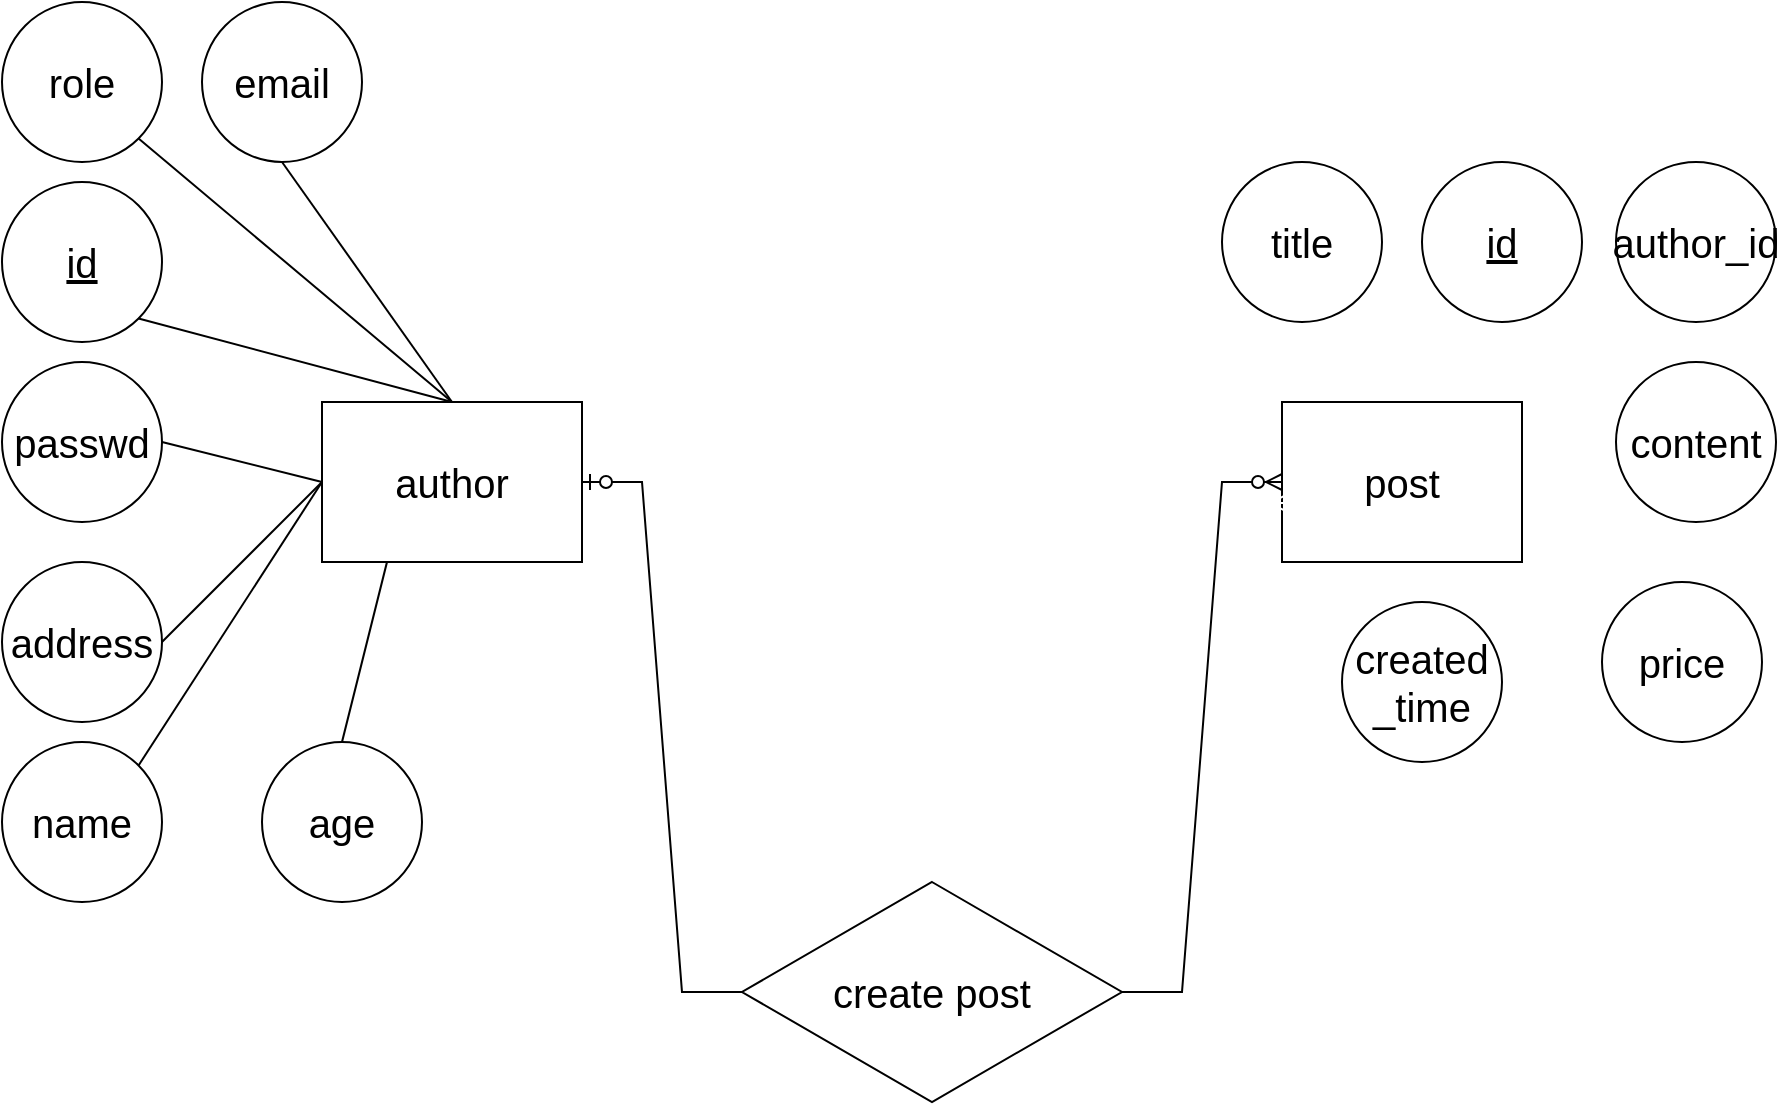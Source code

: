 <mxfile version="22.1.3" type="device">
  <diagram name="페이지-1" id="gjUgZuliDlu7qP9cRjk-">
    <mxGraphModel dx="1843" dy="763" grid="1" gridSize="10" guides="1" tooltips="1" connect="1" arrows="1" fold="1" page="1" pageScale="1" pageWidth="827" pageHeight="1169" background="#FFFFFF" math="0" shadow="0">
      <root>
        <mxCell id="0" />
        <mxCell id="1" parent="0" />
        <mxCell id="hRjFtwrQBs_lgg1Xk_2r-24" style="edgeStyle=orthogonalEdgeStyle;rounded=0;orthogonalLoop=1;jettySize=auto;html=1;exitX=1;exitY=0.5;exitDx=0;exitDy=0;" edge="1" parent="1" source="hRjFtwrQBs_lgg1Xk_2r-5">
          <mxGeometry relative="1" as="geometry">
            <mxPoint x="1070" y="690.235" as="targetPoint" />
          </mxGeometry>
        </mxCell>
        <mxCell id="hRjFtwrQBs_lgg1Xk_2r-5" value="&lt;font style=&quot;font-size: 20px;&quot;&gt;post&lt;/font&gt;" style="rounded=0;whiteSpace=wrap;html=1;" vertex="1" parent="1">
          <mxGeometry x="980" y="650" width="120" height="80" as="geometry" />
        </mxCell>
        <mxCell id="hRjFtwrQBs_lgg1Xk_2r-41" style="edgeStyle=orthogonalEdgeStyle;rounded=0;orthogonalLoop=1;jettySize=auto;html=1;exitX=0.5;exitY=0;exitDx=0;exitDy=0;strokeColor=#FFFFFF;" edge="1" parent="1" source="hRjFtwrQBs_lgg1Xk_2r-10" target="hRjFtwrQBs_lgg1Xk_2r-11">
          <mxGeometry relative="1" as="geometry">
            <Array as="points">
              <mxPoint x="565" y="622" />
              <mxPoint x="410" y="622" />
            </Array>
          </mxGeometry>
        </mxCell>
        <mxCell id="hRjFtwrQBs_lgg1Xk_2r-10" value="&lt;font style=&quot;font-size: 20px;&quot;&gt;author&lt;/font&gt;" style="rounded=0;whiteSpace=wrap;html=1;" vertex="1" parent="1">
          <mxGeometry x="500" y="650" width="130" height="80" as="geometry" />
        </mxCell>
        <mxCell id="hRjFtwrQBs_lgg1Xk_2r-11" value="&lt;font style=&quot;font-size: 20px;&quot;&gt;&lt;u&gt;id&lt;/u&gt;&lt;/font&gt;" style="ellipse;whiteSpace=wrap;html=1;aspect=fixed;" vertex="1" parent="1">
          <mxGeometry x="340" y="540" width="80" height="80" as="geometry" />
        </mxCell>
        <mxCell id="hRjFtwrQBs_lgg1Xk_2r-12" value="name" style="ellipse;whiteSpace=wrap;html=1;aspect=fixed;fontSize=20;" vertex="1" parent="1">
          <mxGeometry x="340" y="820" width="80" height="80" as="geometry" />
        </mxCell>
        <mxCell id="hRjFtwrQBs_lgg1Xk_2r-13" value="email" style="ellipse;whiteSpace=wrap;html=1;aspect=fixed;fontSize=20;" vertex="1" parent="1">
          <mxGeometry x="440" y="450" width="80" height="80" as="geometry" />
        </mxCell>
        <mxCell id="hRjFtwrQBs_lgg1Xk_2r-14" value="passwd" style="ellipse;whiteSpace=wrap;html=1;aspect=fixed;fontSize=20;direction=south;rotation=0;" vertex="1" parent="1">
          <mxGeometry x="340" y="630" width="80" height="80" as="geometry" />
        </mxCell>
        <mxCell id="hRjFtwrQBs_lgg1Xk_2r-19" value="role" style="ellipse;whiteSpace=wrap;html=1;aspect=fixed;fontSize=20;" vertex="1" parent="1">
          <mxGeometry x="340" y="450" width="80" height="80" as="geometry" />
        </mxCell>
        <mxCell id="hRjFtwrQBs_lgg1Xk_2r-20" value="age" style="ellipse;whiteSpace=wrap;html=1;aspect=fixed;fontSize=20;" vertex="1" parent="1">
          <mxGeometry x="470" y="820" width="80" height="80" as="geometry" />
        </mxCell>
        <mxCell id="hRjFtwrQBs_lgg1Xk_2r-21" value="address" style="ellipse;whiteSpace=wrap;html=1;aspect=fixed;fontSize=20;" vertex="1" parent="1">
          <mxGeometry x="340" y="730" width="80" height="80" as="geometry" />
        </mxCell>
        <mxCell id="hRjFtwrQBs_lgg1Xk_2r-23" value="" style="edgeStyle=entityRelationEdgeStyle;fontSize=20;html=1;endArrow=ERzeroToMany;endFill=1;rounded=0;exitX=1.005;exitY=0.632;exitDx=0;exitDy=0;exitPerimeter=0;fontColor=#FFFFFF;strokeColor=#FFFFFF;entryX=0.016;entryY=0.632;entryDx=0;entryDy=0;entryPerimeter=0;" edge="1" parent="1" source="hRjFtwrQBs_lgg1Xk_2r-25" target="hRjFtwrQBs_lgg1Xk_2r-5">
          <mxGeometry width="100" height="100" relative="1" as="geometry">
            <mxPoint x="830" y="800" as="sourcePoint" />
            <mxPoint x="810" y="700" as="targetPoint" />
            <Array as="points">
              <mxPoint x="720" y="700" />
              <mxPoint x="700" y="720" />
            </Array>
          </mxGeometry>
        </mxCell>
        <mxCell id="hRjFtwrQBs_lgg1Xk_2r-26" value="" style="edgeStyle=entityRelationEdgeStyle;fontSize=20;html=1;endArrow=ERzeroToMany;endFill=1;rounded=0;exitX=1.005;exitY=0.632;exitDx=0;exitDy=0;exitPerimeter=0;fontColor=#FFFFFF;strokeColor=#FFFFFF;entryX=0.016;entryY=0.632;entryDx=0;entryDy=0;entryPerimeter=0;" edge="1" parent="1" source="hRjFtwrQBs_lgg1Xk_2r-10" target="hRjFtwrQBs_lgg1Xk_2r-25">
          <mxGeometry width="100" height="100" relative="1" as="geometry">
            <mxPoint x="641" y="701" as="sourcePoint" />
            <mxPoint x="982" y="701" as="targetPoint" />
            <Array as="points" />
          </mxGeometry>
        </mxCell>
        <mxCell id="hRjFtwrQBs_lgg1Xk_2r-43" value="" style="endArrow=none;html=1;rounded=0;exitX=0.5;exitY=0;exitDx=0;exitDy=0;entryX=1;entryY=1;entryDx=0;entryDy=0;" edge="1" parent="1" source="hRjFtwrQBs_lgg1Xk_2r-10" target="hRjFtwrQBs_lgg1Xk_2r-19">
          <mxGeometry width="50" height="50" relative="1" as="geometry">
            <mxPoint x="860" y="770" as="sourcePoint" />
            <mxPoint x="550" y="600" as="targetPoint" />
          </mxGeometry>
        </mxCell>
        <mxCell id="hRjFtwrQBs_lgg1Xk_2r-44" value="" style="endArrow=none;html=1;rounded=0;exitX=0.5;exitY=0;exitDx=0;exitDy=0;entryX=0.5;entryY=1;entryDx=0;entryDy=0;" edge="1" parent="1" source="hRjFtwrQBs_lgg1Xk_2r-10" target="hRjFtwrQBs_lgg1Xk_2r-13">
          <mxGeometry width="50" height="50" relative="1" as="geometry">
            <mxPoint x="860" y="770" as="sourcePoint" />
            <mxPoint x="910" y="720" as="targetPoint" />
          </mxGeometry>
        </mxCell>
        <mxCell id="hRjFtwrQBs_lgg1Xk_2r-45" value="" style="endArrow=none;html=1;rounded=0;exitX=0;exitY=0.5;exitDx=0;exitDy=0;entryX=0.5;entryY=0;entryDx=0;entryDy=0;" edge="1" parent="1" source="hRjFtwrQBs_lgg1Xk_2r-10" target="hRjFtwrQBs_lgg1Xk_2r-14">
          <mxGeometry width="50" height="50" relative="1" as="geometry">
            <mxPoint x="860" y="770" as="sourcePoint" />
            <mxPoint x="910" y="720" as="targetPoint" />
          </mxGeometry>
        </mxCell>
        <mxCell id="hRjFtwrQBs_lgg1Xk_2r-46" value="" style="endArrow=none;html=1;rounded=0;exitX=0.5;exitY=0;exitDx=0;exitDy=0;entryX=1;entryY=1;entryDx=0;entryDy=0;" edge="1" parent="1" source="hRjFtwrQBs_lgg1Xk_2r-10" target="hRjFtwrQBs_lgg1Xk_2r-11">
          <mxGeometry width="50" height="50" relative="1" as="geometry">
            <mxPoint x="860" y="770" as="sourcePoint" />
            <mxPoint x="910" y="720" as="targetPoint" />
          </mxGeometry>
        </mxCell>
        <mxCell id="hRjFtwrQBs_lgg1Xk_2r-47" value="" style="endArrow=none;html=1;rounded=0;entryX=0;entryY=0.5;entryDx=0;entryDy=0;exitX=1;exitY=0;exitDx=0;exitDy=0;" edge="1" parent="1" source="hRjFtwrQBs_lgg1Xk_2r-12" target="hRjFtwrQBs_lgg1Xk_2r-10">
          <mxGeometry width="50" height="50" relative="1" as="geometry">
            <mxPoint x="860" y="770" as="sourcePoint" />
            <mxPoint x="910" y="720" as="targetPoint" />
          </mxGeometry>
        </mxCell>
        <mxCell id="hRjFtwrQBs_lgg1Xk_2r-48" value="" style="endArrow=none;html=1;rounded=0;exitX=1;exitY=0.5;exitDx=0;exitDy=0;entryX=0;entryY=0.5;entryDx=0;entryDy=0;" edge="1" parent="1" source="hRjFtwrQBs_lgg1Xk_2r-21" target="hRjFtwrQBs_lgg1Xk_2r-10">
          <mxGeometry width="50" height="50" relative="1" as="geometry">
            <mxPoint x="860" y="770" as="sourcePoint" />
            <mxPoint x="910" y="720" as="targetPoint" />
          </mxGeometry>
        </mxCell>
        <mxCell id="hRjFtwrQBs_lgg1Xk_2r-49" value="" style="endArrow=none;html=1;rounded=0;exitX=0.25;exitY=1;exitDx=0;exitDy=0;entryX=0.5;entryY=0;entryDx=0;entryDy=0;" edge="1" parent="1" source="hRjFtwrQBs_lgg1Xk_2r-10" target="hRjFtwrQBs_lgg1Xk_2r-20">
          <mxGeometry width="50" height="50" relative="1" as="geometry">
            <mxPoint x="860" y="770" as="sourcePoint" />
            <mxPoint x="910" y="720" as="targetPoint" />
          </mxGeometry>
        </mxCell>
        <mxCell id="hRjFtwrQBs_lgg1Xk_2r-51" value="" style="edgeStyle=entityRelationEdgeStyle;fontSize=12;html=1;endArrow=ERzeroToMany;endFill=1;rounded=0;entryX=0;entryY=0.5;entryDx=0;entryDy=0;" edge="1" parent="1" source="hRjFtwrQBs_lgg1Xk_2r-25" target="hRjFtwrQBs_lgg1Xk_2r-5">
          <mxGeometry width="100" height="100" relative="1" as="geometry">
            <mxPoint x="830" y="790" as="sourcePoint" />
            <mxPoint x="930" y="690" as="targetPoint" />
          </mxGeometry>
        </mxCell>
        <mxCell id="hRjFtwrQBs_lgg1Xk_2r-25" value="&lt;font style=&quot;font-size: 20px;&quot;&gt;create post&lt;/font&gt;" style="rhombus;whiteSpace=wrap;html=1;" vertex="1" parent="1">
          <mxGeometry x="710" y="890" width="190" height="110" as="geometry" />
        </mxCell>
        <mxCell id="hRjFtwrQBs_lgg1Xk_2r-53" value="&lt;font style=&quot;font-size: 20px;&quot;&gt;&lt;u&gt;id&lt;/u&gt;&lt;/font&gt;" style="ellipse;whiteSpace=wrap;html=1;aspect=fixed;" vertex="1" parent="1">
          <mxGeometry x="1050" y="530" width="80" height="80" as="geometry" />
        </mxCell>
        <mxCell id="hRjFtwrQBs_lgg1Xk_2r-54" value="" style="edgeStyle=entityRelationEdgeStyle;fontSize=12;html=1;endArrow=ERzeroToOne;endFill=1;rounded=0;entryX=1;entryY=0.5;entryDx=0;entryDy=0;exitX=0;exitY=0.5;exitDx=0;exitDy=0;" edge="1" parent="1" source="hRjFtwrQBs_lgg1Xk_2r-25" target="hRjFtwrQBs_lgg1Xk_2r-10">
          <mxGeometry width="100" height="100" relative="1" as="geometry">
            <mxPoint x="680" y="710" as="sourcePoint" />
            <mxPoint x="930" y="720" as="targetPoint" />
          </mxGeometry>
        </mxCell>
        <mxCell id="hRjFtwrQBs_lgg1Xk_2r-55" value="&lt;span style=&quot;font-size: 20px;&quot;&gt;title&lt;/span&gt;" style="ellipse;whiteSpace=wrap;html=1;aspect=fixed;" vertex="1" parent="1">
          <mxGeometry x="950" y="530" width="80" height="80" as="geometry" />
        </mxCell>
        <mxCell id="hRjFtwrQBs_lgg1Xk_2r-56" value="&lt;span style=&quot;font-size: 20px;&quot;&gt;content&lt;/span&gt;" style="ellipse;whiteSpace=wrap;html=1;aspect=fixed;" vertex="1" parent="1">
          <mxGeometry x="1147" y="630" width="80" height="80" as="geometry" />
        </mxCell>
        <mxCell id="hRjFtwrQBs_lgg1Xk_2r-57" value="&lt;span style=&quot;font-size: 20px;&quot;&gt;author_id&lt;/span&gt;" style="ellipse;whiteSpace=wrap;html=1;aspect=fixed;" vertex="1" parent="1">
          <mxGeometry x="1147" y="530" width="80" height="80" as="geometry" />
        </mxCell>
        <mxCell id="hRjFtwrQBs_lgg1Xk_2r-58" value="&lt;span style=&quot;font-size: 20px;&quot;&gt;price&lt;/span&gt;" style="ellipse;whiteSpace=wrap;html=1;aspect=fixed;" vertex="1" parent="1">
          <mxGeometry x="1140" y="740" width="80" height="80" as="geometry" />
        </mxCell>
        <mxCell id="hRjFtwrQBs_lgg1Xk_2r-59" value="&lt;span style=&quot;font-size: 20px;&quot;&gt;created&lt;br&gt;_time&lt;br&gt;&lt;/span&gt;" style="ellipse;whiteSpace=wrap;html=1;aspect=fixed;" vertex="1" parent="1">
          <mxGeometry x="1010" y="750" width="80" height="80" as="geometry" />
        </mxCell>
      </root>
    </mxGraphModel>
  </diagram>
</mxfile>
